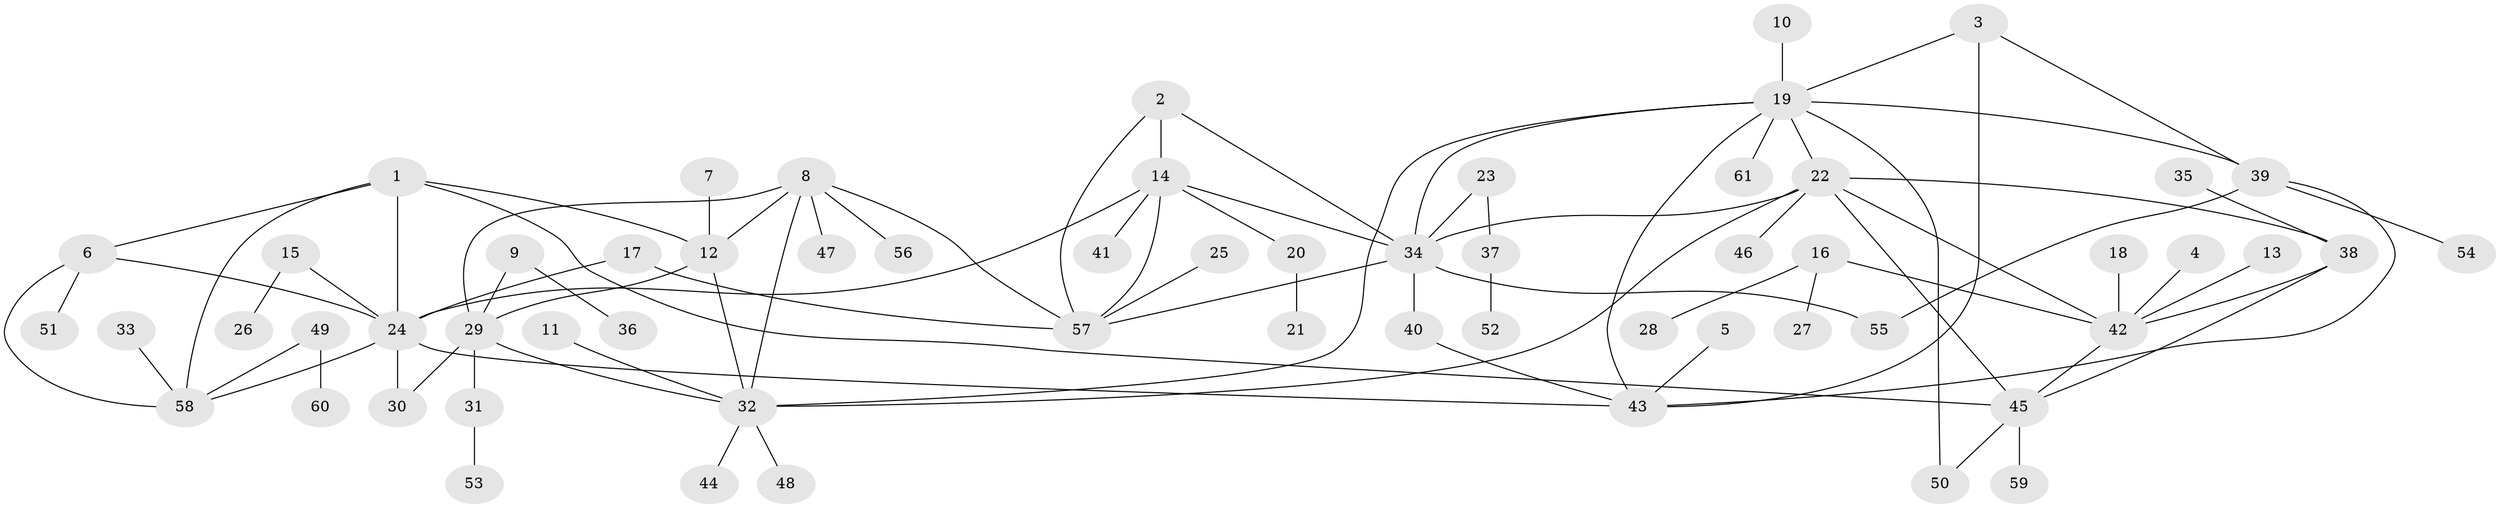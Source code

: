 // original degree distribution, {6: 0.03488372093023256, 5: 0.03488372093023256, 9: 0.03488372093023256, 7: 0.06976744186046512, 3: 0.06976744186046512, 4: 0.011627906976744186, 10: 0.011627906976744186, 8: 0.023255813953488372, 1: 0.5813953488372093, 2: 0.12790697674418605}
// Generated by graph-tools (version 1.1) at 2025/37/03/04/25 23:37:44]
// undirected, 61 vertices, 86 edges
graph export_dot {
  node [color=gray90,style=filled];
  1;
  2;
  3;
  4;
  5;
  6;
  7;
  8;
  9;
  10;
  11;
  12;
  13;
  14;
  15;
  16;
  17;
  18;
  19;
  20;
  21;
  22;
  23;
  24;
  25;
  26;
  27;
  28;
  29;
  30;
  31;
  32;
  33;
  34;
  35;
  36;
  37;
  38;
  39;
  40;
  41;
  42;
  43;
  44;
  45;
  46;
  47;
  48;
  49;
  50;
  51;
  52;
  53;
  54;
  55;
  56;
  57;
  58;
  59;
  60;
  61;
  1 -- 6 [weight=1.0];
  1 -- 12 [weight=1.0];
  1 -- 24 [weight=1.0];
  1 -- 45 [weight=1.0];
  1 -- 58 [weight=1.0];
  2 -- 14 [weight=1.0];
  2 -- 34 [weight=1.0];
  2 -- 57 [weight=1.0];
  3 -- 19 [weight=1.0];
  3 -- 39 [weight=1.0];
  3 -- 43 [weight=1.0];
  4 -- 42 [weight=1.0];
  5 -- 43 [weight=1.0];
  6 -- 24 [weight=1.0];
  6 -- 51 [weight=1.0];
  6 -- 58 [weight=1.0];
  7 -- 12 [weight=1.0];
  8 -- 12 [weight=1.0];
  8 -- 29 [weight=1.0];
  8 -- 32 [weight=1.0];
  8 -- 47 [weight=1.0];
  8 -- 56 [weight=1.0];
  8 -- 57 [weight=1.0];
  9 -- 29 [weight=1.0];
  9 -- 36 [weight=1.0];
  10 -- 19 [weight=1.0];
  11 -- 32 [weight=1.0];
  12 -- 29 [weight=1.0];
  12 -- 32 [weight=1.0];
  13 -- 42 [weight=1.0];
  14 -- 20 [weight=1.0];
  14 -- 24 [weight=1.0];
  14 -- 34 [weight=1.0];
  14 -- 41 [weight=1.0];
  14 -- 57 [weight=1.0];
  15 -- 24 [weight=1.0];
  15 -- 26 [weight=1.0];
  16 -- 27 [weight=1.0];
  16 -- 28 [weight=1.0];
  16 -- 42 [weight=1.0];
  17 -- 24 [weight=1.0];
  17 -- 57 [weight=1.0];
  18 -- 42 [weight=1.0];
  19 -- 22 [weight=1.0];
  19 -- 32 [weight=1.0];
  19 -- 34 [weight=1.0];
  19 -- 39 [weight=1.0];
  19 -- 43 [weight=1.0];
  19 -- 50 [weight=1.0];
  19 -- 61 [weight=1.0];
  20 -- 21 [weight=1.0];
  22 -- 32 [weight=1.0];
  22 -- 34 [weight=1.0];
  22 -- 38 [weight=1.0];
  22 -- 42 [weight=1.0];
  22 -- 45 [weight=1.0];
  22 -- 46 [weight=1.0];
  23 -- 34 [weight=1.0];
  23 -- 37 [weight=1.0];
  24 -- 30 [weight=1.0];
  24 -- 43 [weight=1.0];
  24 -- 58 [weight=1.0];
  25 -- 57 [weight=1.0];
  29 -- 30 [weight=1.0];
  29 -- 31 [weight=1.0];
  29 -- 32 [weight=1.0];
  31 -- 53 [weight=1.0];
  32 -- 44 [weight=1.0];
  32 -- 48 [weight=1.0];
  33 -- 58 [weight=1.0];
  34 -- 40 [weight=1.0];
  34 -- 55 [weight=1.0];
  34 -- 57 [weight=1.0];
  35 -- 38 [weight=1.0];
  37 -- 52 [weight=1.0];
  38 -- 42 [weight=1.0];
  38 -- 45 [weight=1.0];
  39 -- 43 [weight=1.0];
  39 -- 54 [weight=1.0];
  39 -- 55 [weight=1.0];
  40 -- 43 [weight=1.0];
  42 -- 45 [weight=1.0];
  45 -- 50 [weight=1.0];
  45 -- 59 [weight=1.0];
  49 -- 58 [weight=1.0];
  49 -- 60 [weight=1.0];
}

